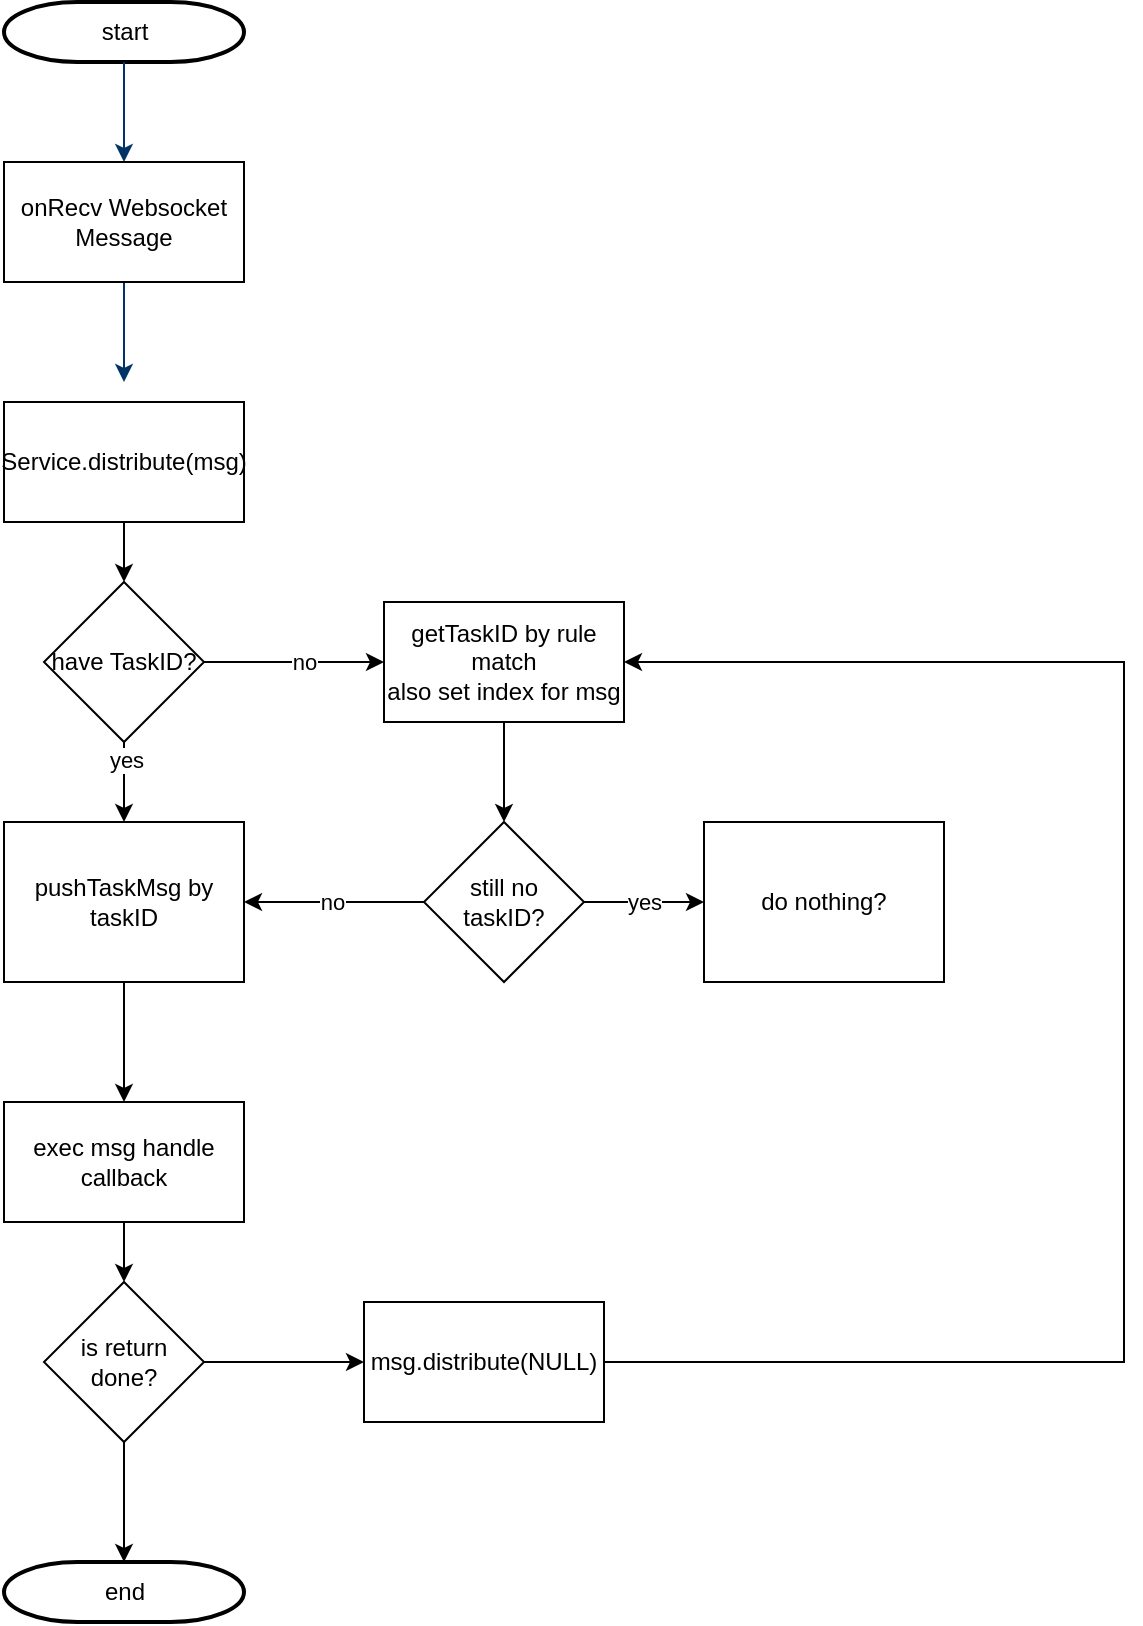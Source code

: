 <mxfile version="24.6.5" type="github">
  <diagram id="6a731a19-8d31-9384-78a2-239565b7b9f0" name="Page-1">
    <mxGraphModel dx="1562" dy="810" grid="1" gridSize="10" guides="1" tooltips="1" connect="1" arrows="1" fold="1" page="1" pageScale="1" pageWidth="1169" pageHeight="827" background="none" math="0" shadow="0">
      <root>
        <mxCell id="0" />
        <mxCell id="1" parent="0" />
        <mxCell id="2" value="start" style="shape=mxgraph.flowchart.terminator;strokeWidth=2;gradientColor=none;gradientDirection=north;fontStyle=0;html=1;" parent="1" vertex="1">
          <mxGeometry x="260" y="60" width="120" height="30" as="geometry" />
        </mxCell>
        <mxCell id="7" style="fontStyle=1;strokeColor=#003366;strokeWidth=1;html=1;entryX=0.5;entryY=0;entryDx=0;entryDy=0;" parent="1" source="2" target="nVV3wn96EIWODX-KKn9h-55" edge="1">
          <mxGeometry relative="1" as="geometry">
            <mxPoint x="320" y="130" as="targetPoint" />
          </mxGeometry>
        </mxCell>
        <mxCell id="8" style="fontStyle=1;strokeColor=#003366;strokeWidth=1;html=1;exitX=0.5;exitY=1;exitDx=0;exitDy=0;" parent="1" source="nVV3wn96EIWODX-KKn9h-55" edge="1">
          <mxGeometry relative="1" as="geometry">
            <mxPoint x="320" y="210" as="sourcePoint" />
            <mxPoint x="320" y="250" as="targetPoint" />
          </mxGeometry>
        </mxCell>
        <mxCell id="40" value="end" style="shape=mxgraph.flowchart.terminator;strokeWidth=2;gradientColor=none;gradientDirection=north;fontStyle=0;html=1;" parent="1" vertex="1">
          <mxGeometry x="260" y="840" width="120" height="30" as="geometry" />
        </mxCell>
        <mxCell id="nVV3wn96EIWODX-KKn9h-55" value="onRecv Websocket Message" style="rounded=0;whiteSpace=wrap;html=1;" parent="1" vertex="1">
          <mxGeometry x="260" y="140" width="120" height="60" as="geometry" />
        </mxCell>
        <mxCell id="nVV3wn96EIWODX-KKn9h-73" value="" style="edgeStyle=orthogonalEdgeStyle;rounded=0;orthogonalLoop=1;jettySize=auto;html=1;" parent="1" source="nVV3wn96EIWODX-KKn9h-56" target="nVV3wn96EIWODX-KKn9h-58" edge="1">
          <mxGeometry relative="1" as="geometry" />
        </mxCell>
        <mxCell id="nVV3wn96EIWODX-KKn9h-56" value="Service.distribute(msg)" style="rounded=0;whiteSpace=wrap;html=1;" parent="1" vertex="1">
          <mxGeometry x="260" y="260" width="120" height="60" as="geometry" />
        </mxCell>
        <mxCell id="nVV3wn96EIWODX-KKn9h-69" value="" style="edgeStyle=orthogonalEdgeStyle;rounded=0;orthogonalLoop=1;jettySize=auto;html=1;" parent="1" source="nVV3wn96EIWODX-KKn9h-58" target="nVV3wn96EIWODX-KKn9h-59" edge="1">
          <mxGeometry relative="1" as="geometry" />
        </mxCell>
        <mxCell id="nVV3wn96EIWODX-KKn9h-70" value="no" style="edgeLabel;html=1;align=center;verticalAlign=middle;resizable=0;points=[];" parent="nVV3wn96EIWODX-KKn9h-69" vertex="1" connectable="0">
          <mxGeometry x="0.111" relative="1" as="geometry">
            <mxPoint as="offset" />
          </mxGeometry>
        </mxCell>
        <mxCell id="nVV3wn96EIWODX-KKn9h-71" value="" style="edgeStyle=orthogonalEdgeStyle;rounded=0;orthogonalLoop=1;jettySize=auto;html=1;" parent="1" source="nVV3wn96EIWODX-KKn9h-58" target="nVV3wn96EIWODX-KKn9h-60" edge="1">
          <mxGeometry relative="1" as="geometry" />
        </mxCell>
        <mxCell id="nVV3wn96EIWODX-KKn9h-72" value="yes" style="edgeLabel;html=1;align=center;verticalAlign=middle;resizable=0;points=[];" parent="nVV3wn96EIWODX-KKn9h-71" vertex="1" connectable="0">
          <mxGeometry x="-0.58" y="1" relative="1" as="geometry">
            <mxPoint as="offset" />
          </mxGeometry>
        </mxCell>
        <mxCell id="nVV3wn96EIWODX-KKn9h-58" value="have TaskID?" style="rhombus;whiteSpace=wrap;html=1;" parent="1" vertex="1">
          <mxGeometry x="280" y="350" width="80" height="80" as="geometry" />
        </mxCell>
        <mxCell id="nVV3wn96EIWODX-KKn9h-63" style="edgeStyle=orthogonalEdgeStyle;rounded=0;orthogonalLoop=1;jettySize=auto;html=1;exitX=0.5;exitY=1;exitDx=0;exitDy=0;" parent="1" source="nVV3wn96EIWODX-KKn9h-59" target="nVV3wn96EIWODX-KKn9h-62" edge="1">
          <mxGeometry relative="1" as="geometry" />
        </mxCell>
        <mxCell id="nVV3wn96EIWODX-KKn9h-59" value="getTaskID by rule match&lt;div&gt;also set index for msg&lt;/div&gt;" style="rounded=0;whiteSpace=wrap;html=1;" parent="1" vertex="1">
          <mxGeometry x="450" y="360" width="120" height="60" as="geometry" />
        </mxCell>
        <mxCell id="nVV3wn96EIWODX-KKn9h-82" value="" style="edgeStyle=orthogonalEdgeStyle;rounded=0;orthogonalLoop=1;jettySize=auto;html=1;" parent="1" source="nVV3wn96EIWODX-KKn9h-60" target="nVV3wn96EIWODX-KKn9h-74" edge="1">
          <mxGeometry relative="1" as="geometry" />
        </mxCell>
        <mxCell id="nVV3wn96EIWODX-KKn9h-60" value="pushTaskMsg by taskID" style="rounded=0;whiteSpace=wrap;html=1;" parent="1" vertex="1">
          <mxGeometry x="260" y="470" width="120" height="80" as="geometry" />
        </mxCell>
        <mxCell id="nVV3wn96EIWODX-KKn9h-64" style="edgeStyle=orthogonalEdgeStyle;rounded=0;orthogonalLoop=1;jettySize=auto;html=1;exitX=0;exitY=0.5;exitDx=0;exitDy=0;entryX=1;entryY=0.5;entryDx=0;entryDy=0;" parent="1" source="nVV3wn96EIWODX-KKn9h-62" target="nVV3wn96EIWODX-KKn9h-60" edge="1">
          <mxGeometry relative="1" as="geometry" />
        </mxCell>
        <mxCell id="nVV3wn96EIWODX-KKn9h-65" value="no" style="edgeLabel;html=1;align=center;verticalAlign=middle;resizable=0;points=[];" parent="nVV3wn96EIWODX-KKn9h-64" vertex="1" connectable="0">
          <mxGeometry x="0.022" relative="1" as="geometry">
            <mxPoint as="offset" />
          </mxGeometry>
        </mxCell>
        <mxCell id="nVV3wn96EIWODX-KKn9h-67" style="edgeStyle=orthogonalEdgeStyle;rounded=0;orthogonalLoop=1;jettySize=auto;html=1;entryX=0;entryY=0.5;entryDx=0;entryDy=0;" parent="1" source="nVV3wn96EIWODX-KKn9h-62" target="nVV3wn96EIWODX-KKn9h-66" edge="1">
          <mxGeometry relative="1" as="geometry" />
        </mxCell>
        <mxCell id="nVV3wn96EIWODX-KKn9h-68" value="yes" style="edgeLabel;html=1;align=center;verticalAlign=middle;resizable=0;points=[];" parent="nVV3wn96EIWODX-KKn9h-67" vertex="1" connectable="0">
          <mxGeometry relative="1" as="geometry">
            <mxPoint as="offset" />
          </mxGeometry>
        </mxCell>
        <mxCell id="nVV3wn96EIWODX-KKn9h-62" value="still no taskID?" style="rhombus;whiteSpace=wrap;html=1;" parent="1" vertex="1">
          <mxGeometry x="470" y="470" width="80" height="80" as="geometry" />
        </mxCell>
        <mxCell id="nVV3wn96EIWODX-KKn9h-66" value="do nothing?" style="rounded=0;whiteSpace=wrap;html=1;" parent="1" vertex="1">
          <mxGeometry x="610" y="470" width="120" height="80" as="geometry" />
        </mxCell>
        <mxCell id="nVV3wn96EIWODX-KKn9h-81" value="" style="edgeStyle=orthogonalEdgeStyle;rounded=0;orthogonalLoop=1;jettySize=auto;html=1;" parent="1" source="nVV3wn96EIWODX-KKn9h-74" target="nVV3wn96EIWODX-KKn9h-76" edge="1">
          <mxGeometry relative="1" as="geometry" />
        </mxCell>
        <mxCell id="nVV3wn96EIWODX-KKn9h-74" value="exec msg handle callback" style="rounded=0;whiteSpace=wrap;html=1;" parent="1" vertex="1">
          <mxGeometry x="260" y="610" width="120" height="60" as="geometry" />
        </mxCell>
        <mxCell id="nVV3wn96EIWODX-KKn9h-80" value="" style="edgeStyle=orthogonalEdgeStyle;rounded=0;orthogonalLoop=1;jettySize=auto;html=1;" parent="1" source="nVV3wn96EIWODX-KKn9h-76" target="nVV3wn96EIWODX-KKn9h-78" edge="1">
          <mxGeometry relative="1" as="geometry" />
        </mxCell>
        <mxCell id="s6nTeT1l2O33-AzZqrfx-43" value="" style="edgeStyle=orthogonalEdgeStyle;rounded=0;orthogonalLoop=1;jettySize=auto;html=1;" edge="1" parent="1" source="nVV3wn96EIWODX-KKn9h-76" target="40">
          <mxGeometry relative="1" as="geometry" />
        </mxCell>
        <mxCell id="nVV3wn96EIWODX-KKn9h-76" value="is return done?" style="rhombus;whiteSpace=wrap;html=1;" parent="1" vertex="1">
          <mxGeometry x="280" y="700" width="80" height="80" as="geometry" />
        </mxCell>
        <mxCell id="nVV3wn96EIWODX-KKn9h-84" style="edgeStyle=orthogonalEdgeStyle;rounded=0;orthogonalLoop=1;jettySize=auto;html=1;entryX=1;entryY=0.5;entryDx=0;entryDy=0;exitX=1;exitY=0.5;exitDx=0;exitDy=0;" parent="1" source="nVV3wn96EIWODX-KKn9h-78" target="nVV3wn96EIWODX-KKn9h-59" edge="1">
          <mxGeometry relative="1" as="geometry">
            <Array as="points">
              <mxPoint x="820" y="740" />
              <mxPoint x="820" y="390" />
            </Array>
          </mxGeometry>
        </mxCell>
        <mxCell id="nVV3wn96EIWODX-KKn9h-78" value="msg.distribute(NULL)" style="rounded=0;whiteSpace=wrap;html=1;" parent="1" vertex="1">
          <mxGeometry x="440" y="710" width="120" height="60" as="geometry" />
        </mxCell>
      </root>
    </mxGraphModel>
  </diagram>
</mxfile>
